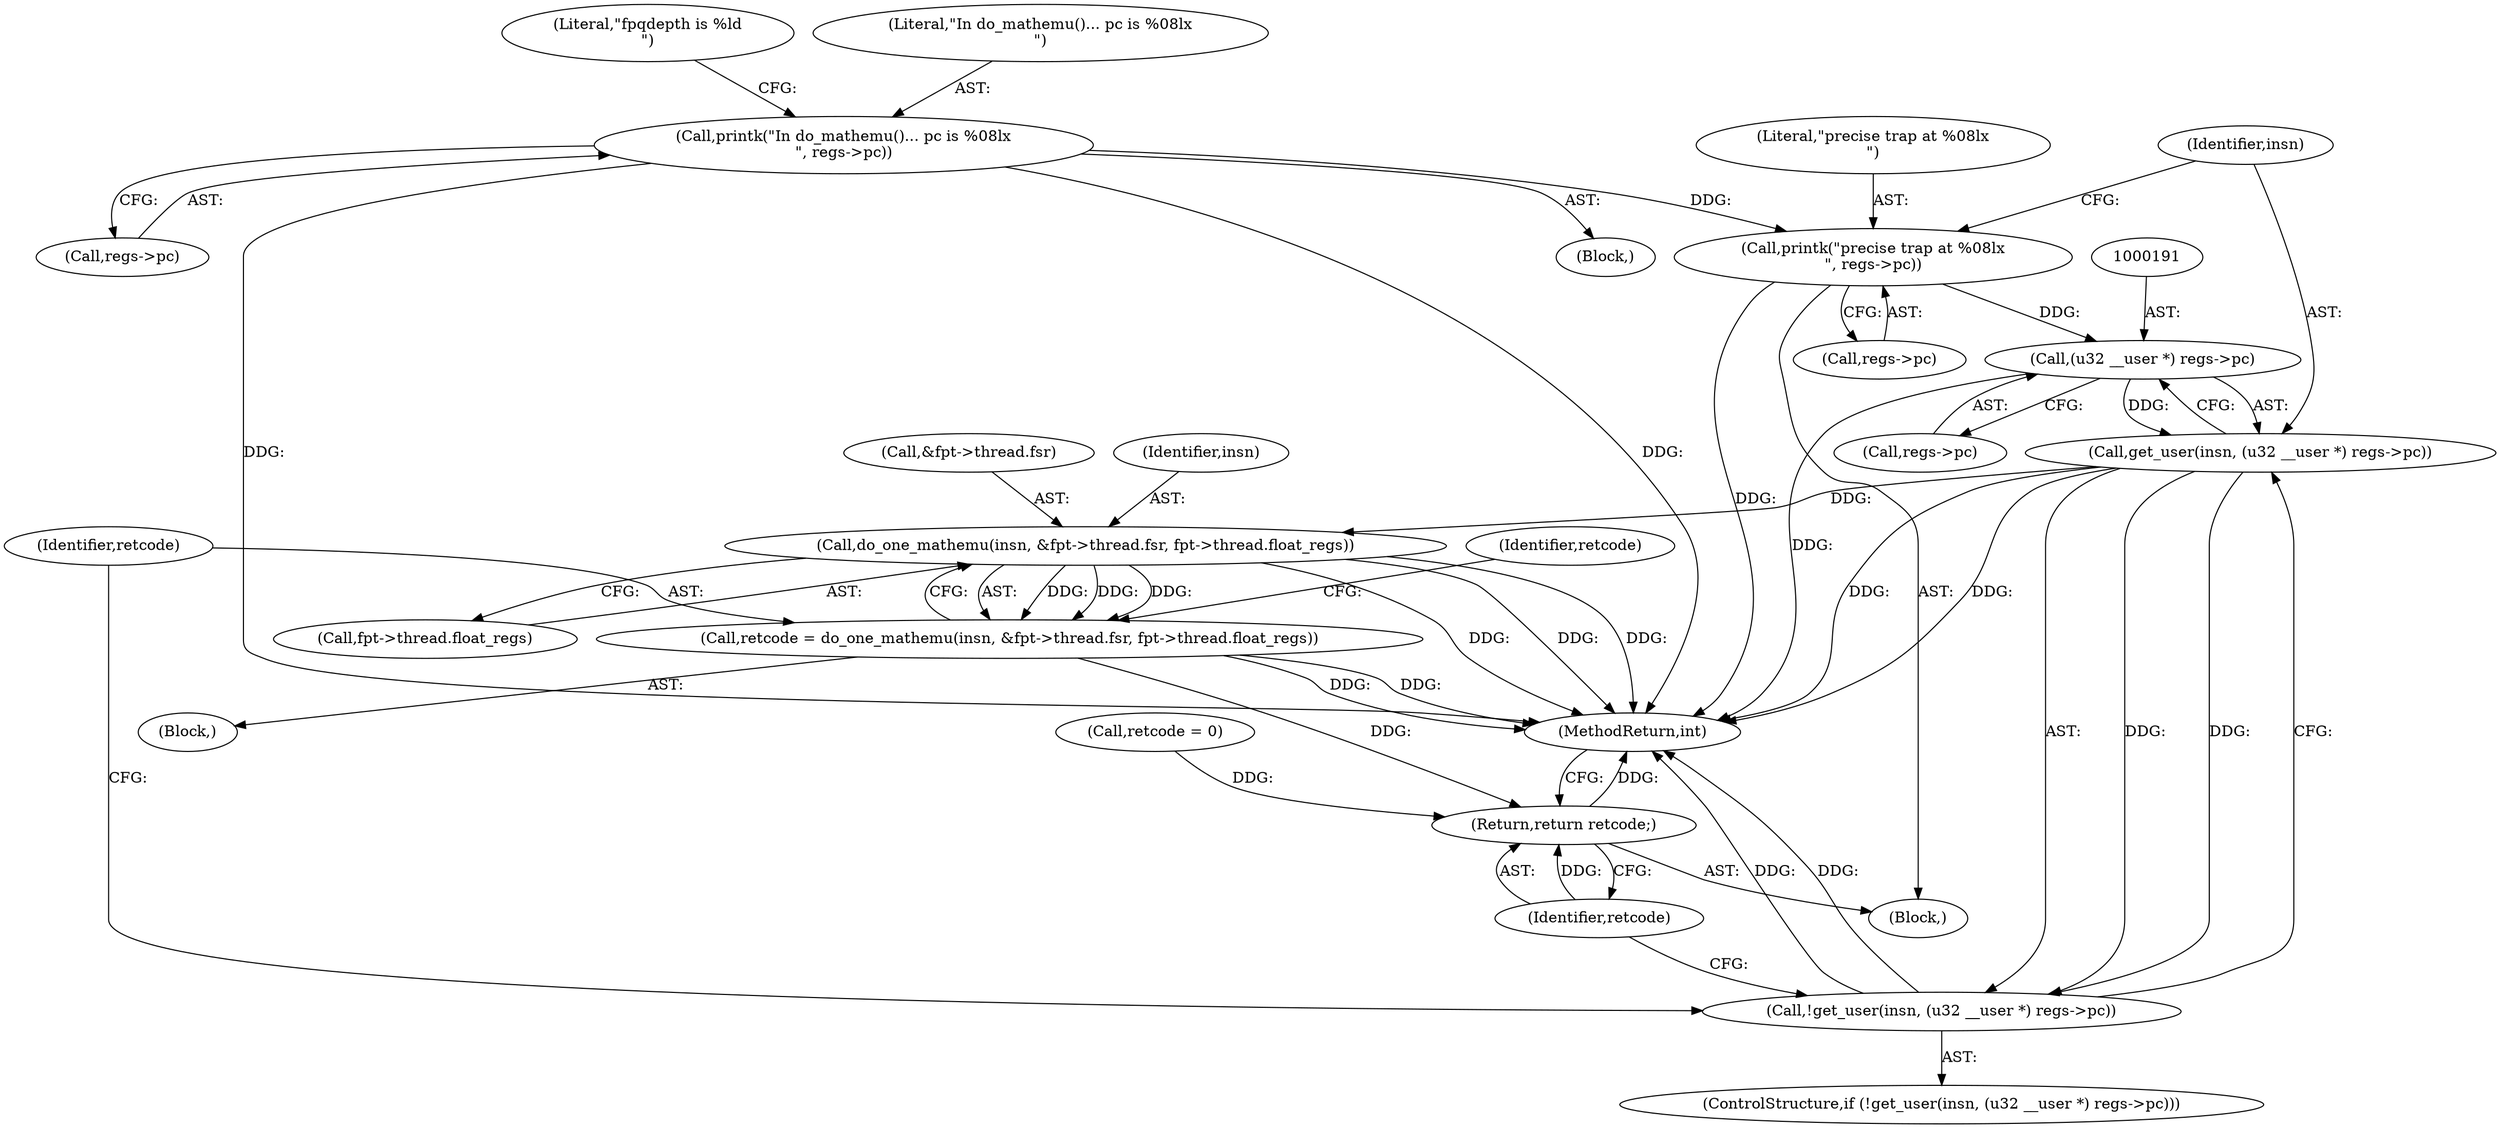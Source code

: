 digraph "0_linux_a8b0ca17b80e92faab46ee7179ba9e99ccb61233_41@pointer" {
"1000124" [label="(Call,printk(\"In do_mathemu()... pc is %08lx\n\", regs->pc))"];
"1000181" [label="(Call,printk(\"precise trap at %08lx\n\", regs->pc))"];
"1000190" [label="(Call,(u32 __user *) regs->pc)"];
"1000188" [label="(Call,get_user(insn, (u32 __user *) regs->pc))"];
"1000187" [label="(Call,!get_user(insn, (u32 __user *) regs->pc))"];
"1000198" [label="(Call,do_one_mathemu(insn, &fpt->thread.fsr, fpt->thread.float_regs))"];
"1000196" [label="(Call,retcode = do_one_mathemu(insn, &fpt->thread.fsr, fpt->thread.float_regs))"];
"1000226" [label="(Return,return retcode;)"];
"1000199" [label="(Identifier,insn)"];
"1000182" [label="(Literal,\"precise trap at %08lx\n\")"];
"1000212" [label="(Identifier,retcode)"];
"1000227" [label="(Identifier,retcode)"];
"1000189" [label="(Identifier,insn)"];
"1000130" [label="(Literal,\"fpqdepth is %ld\n\")"];
"1000124" [label="(Call,printk(\"In do_mathemu()... pc is %08lx\n\", regs->pc))"];
"1000197" [label="(Identifier,retcode)"];
"1000187" [label="(Call,!get_user(insn, (u32 __user *) regs->pc))"];
"1000126" [label="(Call,regs->pc)"];
"1000190" [label="(Call,(u32 __user *) regs->pc)"];
"1000196" [label="(Call,retcode = do_one_mathemu(insn, &fpt->thread.fsr, fpt->thread.float_regs))"];
"1000111" [label="(Block,)"];
"1000188" [label="(Call,get_user(insn, (u32 __user *) regs->pc))"];
"1000192" [label="(Call,regs->pc)"];
"1000183" [label="(Call,regs->pc)"];
"1000180" [label="(Block,)"];
"1000114" [label="(Call,retcode = 0)"];
"1000200" [label="(Call,&fpt->thread.fsr)"];
"1000125" [label="(Literal,\"In do_mathemu()... pc is %08lx\n\")"];
"1000298" [label="(MethodReturn,int)"];
"1000206" [label="(Call,fpt->thread.float_regs)"];
"1000195" [label="(Block,)"];
"1000181" [label="(Call,printk(\"precise trap at %08lx\n\", regs->pc))"];
"1000198" [label="(Call,do_one_mathemu(insn, &fpt->thread.fsr, fpt->thread.float_regs))"];
"1000226" [label="(Return,return retcode;)"];
"1000186" [label="(ControlStructure,if (!get_user(insn, (u32 __user *) regs->pc)))"];
"1000124" -> "1000111"  [label="AST: "];
"1000124" -> "1000126"  [label="CFG: "];
"1000125" -> "1000124"  [label="AST: "];
"1000126" -> "1000124"  [label="AST: "];
"1000130" -> "1000124"  [label="CFG: "];
"1000124" -> "1000298"  [label="DDG: "];
"1000124" -> "1000298"  [label="DDG: "];
"1000124" -> "1000181"  [label="DDG: "];
"1000181" -> "1000180"  [label="AST: "];
"1000181" -> "1000183"  [label="CFG: "];
"1000182" -> "1000181"  [label="AST: "];
"1000183" -> "1000181"  [label="AST: "];
"1000189" -> "1000181"  [label="CFG: "];
"1000181" -> "1000298"  [label="DDG: "];
"1000181" -> "1000190"  [label="DDG: "];
"1000190" -> "1000188"  [label="AST: "];
"1000190" -> "1000192"  [label="CFG: "];
"1000191" -> "1000190"  [label="AST: "];
"1000192" -> "1000190"  [label="AST: "];
"1000188" -> "1000190"  [label="CFG: "];
"1000190" -> "1000298"  [label="DDG: "];
"1000190" -> "1000188"  [label="DDG: "];
"1000188" -> "1000187"  [label="AST: "];
"1000189" -> "1000188"  [label="AST: "];
"1000187" -> "1000188"  [label="CFG: "];
"1000188" -> "1000298"  [label="DDG: "];
"1000188" -> "1000298"  [label="DDG: "];
"1000188" -> "1000187"  [label="DDG: "];
"1000188" -> "1000187"  [label="DDG: "];
"1000188" -> "1000198"  [label="DDG: "];
"1000187" -> "1000186"  [label="AST: "];
"1000197" -> "1000187"  [label="CFG: "];
"1000227" -> "1000187"  [label="CFG: "];
"1000187" -> "1000298"  [label="DDG: "];
"1000187" -> "1000298"  [label="DDG: "];
"1000198" -> "1000196"  [label="AST: "];
"1000198" -> "1000206"  [label="CFG: "];
"1000199" -> "1000198"  [label="AST: "];
"1000200" -> "1000198"  [label="AST: "];
"1000206" -> "1000198"  [label="AST: "];
"1000196" -> "1000198"  [label="CFG: "];
"1000198" -> "1000298"  [label="DDG: "];
"1000198" -> "1000298"  [label="DDG: "];
"1000198" -> "1000298"  [label="DDG: "];
"1000198" -> "1000196"  [label="DDG: "];
"1000198" -> "1000196"  [label="DDG: "];
"1000198" -> "1000196"  [label="DDG: "];
"1000196" -> "1000195"  [label="AST: "];
"1000197" -> "1000196"  [label="AST: "];
"1000212" -> "1000196"  [label="CFG: "];
"1000196" -> "1000298"  [label="DDG: "];
"1000196" -> "1000298"  [label="DDG: "];
"1000196" -> "1000226"  [label="DDG: "];
"1000226" -> "1000180"  [label="AST: "];
"1000226" -> "1000227"  [label="CFG: "];
"1000227" -> "1000226"  [label="AST: "];
"1000298" -> "1000226"  [label="CFG: "];
"1000226" -> "1000298"  [label="DDG: "];
"1000227" -> "1000226"  [label="DDG: "];
"1000114" -> "1000226"  [label="DDG: "];
}
